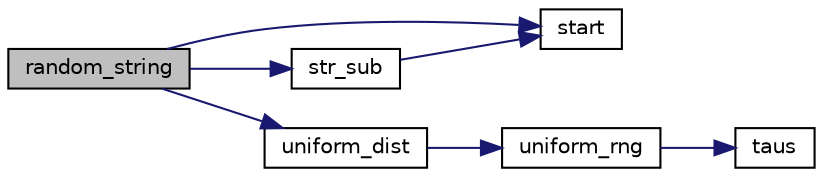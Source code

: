 digraph "random_string"
{
 // LATEX_PDF_SIZE
  edge [fontname="Helvetica",fontsize="10",labelfontname="Helvetica",labelfontsize="10"];
  node [fontname="Helvetica",fontsize="10",shape=record];
  rankdir="LR";
  Node1 [label="random_string",height=0.2,width=0.4,color="black", fillcolor="grey75", style="filled", fontcolor="black",tooltip="return a random string[size]"];
  Node1 -> Node2 [color="midnightblue",fontsize="10",style="solid",fontname="Helvetica"];
  Node2 [label="start",height=0.2,width=0.4,color="black", fillcolor="white", style="filled",URL="$cli_8h.html#ac7c3a7ed65f6223cb1f3413a16a17b8b",tooltip=" "];
  Node1 -> Node3 [color="midnightblue",fontsize="10",style="solid",fontname="Helvetica"];
  Node3 [label="str_sub",height=0.2,width=0.4,color="black", fillcolor="white", style="filled",URL="$otg_8c.html#a19be846305914ae811c6c85d557644b3",tooltip="substract string"];
  Node3 -> Node2 [color="midnightblue",fontsize="10",style="solid",fontname="Helvetica"];
  Node1 -> Node4 [color="midnightblue",fontsize="10",style="solid",fontname="Helvetica"];
  Node4 [label="uniform_dist",height=0.2,width=0.4,color="black", fillcolor="white", style="filled",URL="$oml_8c.html#abeca771ea67cf5db27b9c8489b16b120",tooltip=" "];
  Node4 -> Node5 [color="midnightblue",fontsize="10",style="solid",fontname="Helvetica"];
  Node5 [label="uniform_rng",height=0.2,width=0.4,color="black", fillcolor="white", style="filled",URL="$oml_8c.html#a8451bb33f8030cc168c63d60812921f4",tooltip="generates uniform random number with algo: wichman_hill / random() / Taus"];
  Node5 -> Node6 [color="midnightblue",fontsize="10",style="solid",fontname="Helvetica"];
  Node6 [label="taus",height=0.2,width=0.4,color="black", fillcolor="white", style="filled",URL="$oml_8h.html#a362f00415eaebca7255f9c4d08bd9fd6",tooltip="compute random number"];
}
